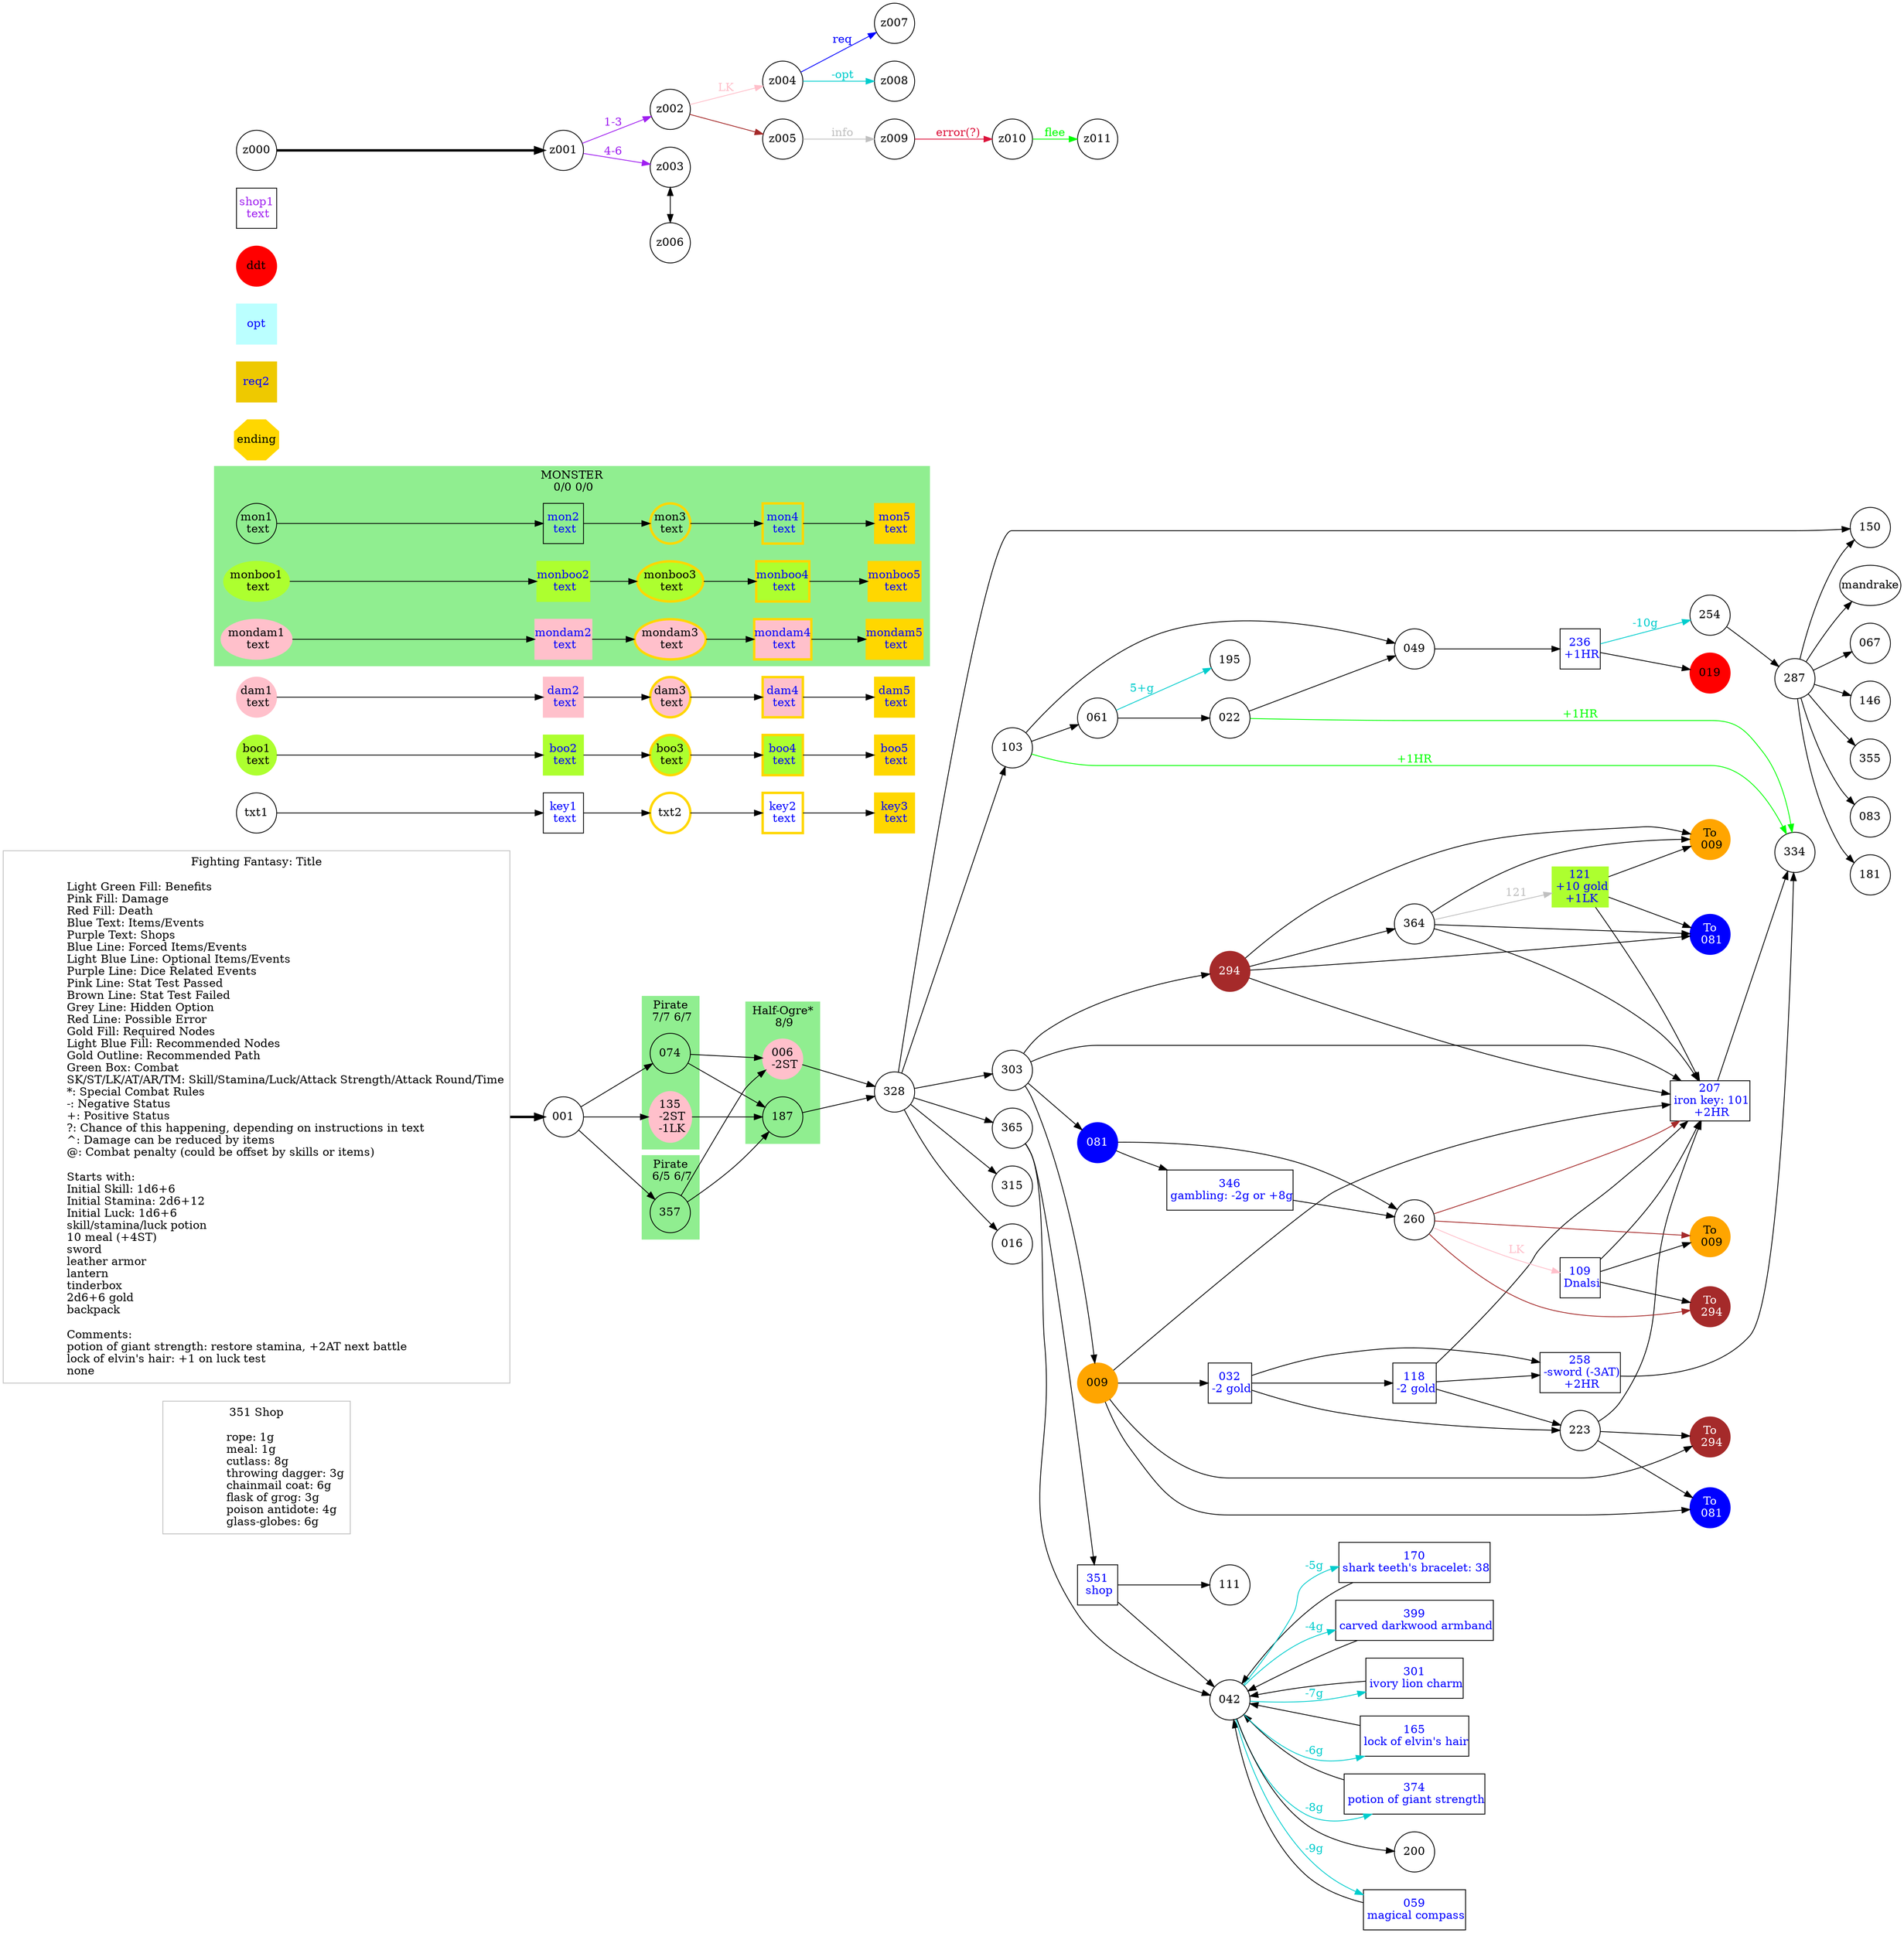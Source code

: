 digraph "Fighting Fantasy: Bloodbones --/26/07" {
	// graph defaults
	rankdir=LR
	mclimit=20
	nodesep=.3 // changes horizontal separation of nodes
	ranksep=.4 // changes vertical separation of nodes
	node [height=.7
		width=.7
		shape=ellipse
		margin=0]
	edge[weight=5]
	
	shop [label = "351 Shop\n\n \
		rope: 1g\l \
		meal: 1g\l \
		cutlass: 8g\l \
		throwing dagger: 3g\l \
		chainmail coat: 6g\l \
		flask of grog: 3g\l \
		poison antidote: 4g\l \
		glass-globes: 6g\l"
		color = "gray"
		shape = "box"
		margin = 0.1]

	// a box for a graph label
	// note that you can override the defaults set above
	myTitle [label = "Fighting Fantasy: Title\n\n \
		Light Green Fill: Benefits\l \
		Pink Fill: Damage\l \
		Red Fill: Death\l \
		Blue Text: Items/Events\l \
		Purple Text: Shops\l \
		Blue Line: Forced Items/Events\l \
		Light Blue Line: Optional Items/Events\l \
		Purple Line: Dice Related Events\l \
		Pink Line: Stat Test Passed\l \
		Brown Line: Stat Test Failed\l \
		Grey Line: Hidden Option\l \
		Red Line: Possible Error\l \
		Gold Fill: Required Nodes\l \
		Light Blue Fill: Recommended Nodes\l \
		Gold Outline: Recommended Path\l \
		Green Box: Combat\l \
		SK/ST/LK/AT/AR/TM: Skill/Stamina/Luck/Attack Strength/Attack Round/Time\l \
		*: Special Combat Rules\l \
		-: Negative Status\l \
		+: Positive Status\l \
		?: Chance of this happening, depending on instructions in text\l \
		^: Damage can be reduced by items\l \
		@: Combat penalty (could be offset by skills or items)\l\l \
		Starts with:\l \
		Initial Skill: 1d6+6 \l \
		Initial Stamina: 2d6+12\l \
		Initial Luck: 1d6+6\l \
		skill/stamina/luck potion\l \
		10 meal (+4ST)\l \
		sword\l \
		leather armor\l \
		lantern\l \
		tinderbox\l \
		2d6+6 gold\l \
		backpack\l\l \
		Comments:\l \
		potion of giant strength: restore stamina, +2AT next battle\l \
		lock of elvin's hair: +1 on luck test\l \
		none\l"
		color = "gray"
		shape = "box"
		margin = 0.1]

	subgraph Required {
		node [style = "filled" color = "gold" fillcolor = "gold" fontcolor = "blue" shape = "rect"]
		key3
		boo5
		dam5
		monboo5
		mondam5
		mon5
		ending [fontcolor = "black" shape = "octagon"]
	}

	subgraph Required2 {
		node [style = "filled" color = "gold2" fillcolor = "gold2" fontcolor = "blue" shape = "rect"]
		req2
	}

	subgraph Recommended {
		node [penwidth = 3 color = "gold"]
		txt2
		key2 [shape = "rect" fontcolor = "blue"]
		boo3 [style = "filled" fillcolor = "greenyellow"]
		boo4 [style = "filled" fillcolor = "greenyellow"]
		dam3 [style = "filled" fillcolor = "pink"]
		dam4 [style = "filled" fillcolor = "pink"]
		monboo3 [style = "filled" fillcolor = "greenyellow"]
		monboo4 [style = "filled" fillcolor = "greenyellow"]
		mondam3 [style = "filled" fillcolor = "pink"]
		mondam4 [style = "filled" fillcolor = "pink"]
		mon3
		mon4
	}
	
	subgraph Optional {
		node [style = "filled" color = "paleturquoise1" fillcolor = "paleturquoise1" fontcolor = "blue" shape = "rect"]
		opt
	}

	subgraph Combat {
		style = "filled" color = "palegreen2"
		subgraph cluster_MONSTER {
			label = "MONSTER\n 0/0 0/0"
			mon1 [label = "\N\n text"]
			mon2 [shape = "rect" fontcolor = "blue" label = "\N\n text"]
			mon3 [label = "\N\n text"]
			mon4 [shape = "rect" fontcolor = "blue" label = "\N\n text"]
			mon5 [shape = "rect" fontcolor = "blue" label = "\N\n text"]
			monboo1 [style = "filled" color = "greenyellow" label = "\N\n text"]
			monboo2 [shape = "rect" style = "filled" color = "greenyellow" fontcolor = "blue" label = "\N\n text"]
			monboo3 [label = "\N\n text"]
			monboo4 [shape = "rect" fontcolor = "blue" label = "\N\n text"]
			monboo5 [shape = "rect" fontcolor = "blue" label = "\N\n text"]
			mondam1 [style = "filled" color = "pink" label = "\N\n text"]
			mondam2 [shape = "rect" style = "filled" color = "pink" fontcolor = "blue" label = "\N\n text"]
			mondam3 [label = "\N\n text"]
			mondam4 [shape = "rect" fontcolor = "blue" label = "\N\n text"]
			mondam5 [shape = "rect" fontcolor = "blue" label = "\N\n text"]
		}

		subgraph cluster_PIRATE {
			label = "Pirate\n 7/7 6/7"
			074
			135 [style = "filled" color = "pink" label = "\N\n -2ST\n -1LK"]
		}
		subgraph cluster_PIRATE2 {
			label = "Pirate\n 6/5 6/7"
			357
		}
		subgraph cluster_HALF_OGRE {
			label = "Half-Ogre*\n 8/9"
			006 [style = "filled" color = "pink" label = "\N\n -2ST"]
			187
		}
	}

	subgraph Death {
		node [style = "filled" color = "red"]
		ddt
		019
	}

	subgraph Boost {
		node [style = "filled" color = "greenyellow"]
		boo1 [label = "\N\n text"]
		boo2 [shape = "rect" fontcolor = "blue" label = "\N\n text"]
		boo3 [label = "\N\n text"]
		boo4 [shape = "rect" fontcolor = "blue" label = "\N\n text"]
		boo5 [shape = "rect" fontcolor = "blue" label = "\N\n text"]
		121 [shape = "rect" fontcolor = "blue" label = "\N\n +10 gold\n +1LK"]
	}

	subgraph Damage {
		node [style = "filled" color = "pink"]
		dam1 [label = "\N\n text"]
		dam2 [shape = "rect" fontcolor = "blue" label = "\N\n text"]
		dam3 [label = "\N\n text"]
		dam4 [shape = "rect" fontcolor = "blue" label = "\N\n text"]
		dam5 [shape = "rect" fontcolor = "blue" label = "\N\n text"]
	}

	subgraph Key_Item {
		node [fontcolor = "blue" shape = "rect"]
		key1 [label = "\N\n text"]
		key2 [label = "\N\n text"]
		key3 [label = "\N\n text"]
		032 [label = "\N\n -2 gold"]
		059 [label = "\N\n magical compass"]
		109 [label = "\N\n Dnalsi"]
		118 [label = "\N\n -2 gold"]
		165 [label = "\N\n lock of elvin's hair"]
		170 [label = "\N\n shark teeth's bracelet: 38"]
		207 [label = "\N\n iron key: 101\n +2HR"]
		258 [label = "\N\n -sword (-3AT)\n +2HR"]
		236 [label = "\N\n +1HR"]
		301 [label = "\N\n ivory lion charm"]
		346 [label = "\N\n gambling: -2g or +8g"]
		351 [label = "\N\n shop"]
		374 [label = "\N\n potion of giant strength"]
		399 [label = "\N\n carved darkwood armband"]
	}
	
	subgraph Shop {
		node [fontcolor = "purple" shape = "rect"]
		shop1 [label = "\N\n text"]
	}

	mon1 -> mon2 -> mon3 -> mon4 -> mon5
	boo1 -> boo2 -> boo3 -> boo4 -> boo5
	dam1 -> dam2 -> dam3 -> dam4 -> dam5
	txt1 -> key1 -> txt2 -> key2 -> key3
	monboo1 -> monboo2 -> monboo3 -> monboo4 -> monboo5
	mondam1 -> mondam2 -> mondam3 -> mondam4 -> mondam5

	z000 -> z001 [penwidth = 3]
	z001 -> z002 [color = "purple" fontcolor = "purple" label = "1-3"]
	z001 -> z003 [color = "purple" fontcolor = "purple" label = "4-6"]
	z002 -> z004 [color = "pink" fontcolor = "pink" label = "LK"]
	z002 -> z005 [color = "brown" fontcolor = "brown"]
	z003 -> z006 [dir = "both"]
	z004 -> z007 [color = "blue" fontcolor = "blue" label = "req"]
	z004 -> z008 [color = "cyan3" fontcolor = "cyan3" label = "-opt"]
	z005 -> z009 [color = "grey" fontcolor = "grey" label = "info"]
	z009 -> z010 [color = "crimson" fontcolor = "crimson" label = "error(?)"]
	z010 -> z011 [color = "green" fontcolor = "green" label = "flee"]
	{
		rank = same
		z003
		z006
	}
	
	subgraph ArrowOfProvidence {
		node [style = "filled" color = "blue" fontcolor = "white"]
		081
		081.1 [label = "To\n 081"]
		081.3 [label = "To\n 081"]
	}
	
	subgraph CalabriusCalculator {
		node [style = "filled" color = "brown" fontcolor = "white"]
		294
		294.2 [label = "To\n 294"]
		294.3 [label = "To\n 294"]
	}
	
	subgraph AmazingArmando {
		node [style = "filled" color = "orange"]
		009
		009.1 [label = "To\n 009"]
		009.2 [label = "To\n 009"]
	}
	
	myTitle -> 001 [penwidth = 3]
	001 -> 135
	001 -> 357
	001 -> 074
//	002 -> 
//	003 -> 
//	004 -> 
//	005 -> 
	006 -> 328
//	007 -> 
//	008 -> 
	009 -> 032
	009 -> 081.3
	009 -> 294.3
	009 -> 207
//	010 -> 
//	011 -> 
//	012 -> 
//	013 -> 
//	014 -> 
//	015 -> 
//	016 -> 
//	017 -> 
//	018 -> 
//	019 -> 
//	020 -> 
//	021 -> 
	022 -> 049
	022 -> 334 [color = "green" fontcolor = "green" label = "+1HR"]
//	023 -> 
//	024 -> 
//	025 -> 
//	026 -> 
//	027 -> 
//	028 -> 
//	029 -> 
//	030 -> 
//	031 -> 
	032 -> 258
	032 -> 118
	032 -> 223
//	033 -> 
//	034 -> 
//	035 -> 
//	036 -> 
//	037 -> 
//	038 -> 
//	039 -> 
//	040 -> 
//	041 -> 
	042 -> 301 [color = "cyan3" fontcolor = "cyan3" label = "-7g"]
	042 -> 170 [color = "cyan3" fontcolor = "cyan3" label = "-5g"]
	042 -> 059 [color = "cyan3" fontcolor = "cyan3" label = "-9g"]
	042 -> 374 [color = "cyan3" fontcolor = "cyan3" label = "-8g"]
	042 -> 165 [color = "cyan3" fontcolor = "cyan3" label = "-6g"]
	042 -> 399 [color = "cyan3" fontcolor = "cyan3" label = "-4g"]
	042 -> 200
//	043 -> 
//	044 -> 
//	045 -> 
//	046 -> 
//	047 -> 
//	048 -> 
	049 -> 236
//	050 -> 
//	051 -> 
//	052 -> 
//	053 -> 
//	054 -> 
//	055 -> 
//	056 -> 
//	057 -> 
//	058 -> 
	059 -> 042
//	060 -> 
	061 -> 022
	061 -> 195 [color = "cyan3" fontcolor = "cyan3" label = "5+g"]
//	062 -> 
//	063 -> 
//	064 -> 
//	065 -> 
//	066 -> 
//	067 -> 
//	068 -> 
//	069 -> 
//	070 -> 
//	071 -> 
//	072 -> 
//	073 -> 
	074 -> 187
	074 -> 006
//	075 -> 
//	076 -> 
//	077 -> 
//	078 -> 
//	079 -> 
//	080 -> 
	081 -> 346
	081 -> 260
//	082 -> 
//	083 -> 
//	084 -> 
//	085 -> 
//	086 -> 
//	087 -> 
//	088 -> 
//	089 -> 
//	090 -> 
//	091 -> 
//	092 -> 
//	093 -> 
//	094 -> 
//	095 -> 
//	096 -> 
//	097 -> 
//	098 -> 
//	099 -> 
//	100 -> 
//	101 -> 
//	102 -> 
	103 -> 061
	103 -> 049
	103 -> 334 [color = "green" fontcolor = "green" label = "+1HR"]
//	104 -> 
//	105 -> 
//	106 -> 
//	107 -> 
//	108 -> 
	109 -> 294.2
	109 -> 009.2
	109 -> 207
//	110 -> 
//	111 -> 
//	112 -> 
//	113 -> 
//	114 -> 
//	115 -> 
//	116 -> 
//	117 -> 
	118 -> 258
	118 -> 223
	118 -> 207
//	119 -> 
//	120 -> 
	121 -> 081.1
	121 -> 009.1
	121 -> 207
//	122 -> 
//	123 -> 
//	124 -> 
//	125 -> 
//	126 -> 
//	127 -> 
//	128 -> 
//	129 -> 
//	130 -> 
//	131 -> 
//	132 -> 
//	133 -> 
//	134 -> 
	135 -> 187
//	136 -> 
//	137 -> 
//	138 -> 
//	139 -> 
//	140 -> 
//	141 -> 
//	142 -> 
//	143 -> 
//	144 -> 
//	145 -> 
//	146 -> 
//	147 -> 
//	148 -> 
//	149 -> 
//	150 -> 
//	151 -> 
//	152 -> 
//	153 -> 
//	154 -> 
//	155 -> 
//	156 -> 
//	157 -> 
//	158 -> 
//	159 -> 
//	160 -> 
//	161 -> 
//	162 -> 
//	163 -> 
//	164 -> 
	165 -> 042
//	166 -> 
//	167 -> 
//	168 -> 
//	169 -> 
	170 -> 042
//	171 -> 
//	172 -> 
//	173 -> 
//	174 -> 
//	175 -> 
//	176 -> 
//	177 -> 
//	178 -> 
//	179 -> 
//	180 -> 
//	181 -> 
//	182 -> 
//	183 -> 
//	184 -> 
//	185 -> 
//	186 -> 
	187 -> 328
//	188 -> 
//	189 -> 
//	190 -> 
//	191 -> 
//	192 -> 
//	193 -> 
//	194 -> 
//	195 -> 
//	196 -> 
//	197 -> 
//	198 -> 
//	199 -> 
//	200 -> 
//	201 -> 
//	202 -> 
//	203 -> 
//	204 -> 
//	205 -> 
//	206 -> 
	207 -> 334
//	208 -> 
//	209 -> 
//	210 -> 
//	211 -> 
//	212 -> 
//	213 -> 
//	214 -> 
//	215 -> 
//	216 -> 
//	217 -> 
//	218 -> 
//	219 -> 
//	220 -> 
//	221 -> 
//	222 -> 
	223 -> 081.3
	223 -> 294.3
	223 -> 207
//	224 -> 
//	225 -> 
//	226 -> 
//	227 -> 
//	228 -> 
//	229 -> 
//	230 -> 
//	231 -> 
//	232 -> 
//	233 -> 
//	234 -> 
//	235 -> 
	236 -> 254 [color = "cyan3" fontcolor = "cyan3" label = "-10g"]
	236 -> 019
//	237 -> 
//	238 -> 
//	239 -> 
//	240 -> 
//	241 -> 
//	242 -> 
//	243 -> 
//	244 -> 
//	245 -> 
//	246 -> 
//	247 -> 
//	248 -> 
//	249 -> 
//	250 -> 
//	251 -> 
//	252 -> 
//	253 -> 
	254 -> 287
//	255 -> 
//	256 -> 
//	257 -> 
	258 -> 334
//	259 -> 
	260 -> 109 [color = "pink" fontcolor = "pink" label = "LK"]
	260 -> 009.2 [color = "brown" fontcolor = "brown"]
	260 -> 294.2 [color = "brown" fontcolor = "brown"]
	260 -> 207 [color = "brown" fontcolor = "brown"]
//	261 -> 
//	262 -> 
//	263 -> 
//	264 -> 
//	265 -> 
//	266 -> 
//	267 -> 
//	268 -> 
//	269 -> 
//	270 -> 
//	271 -> 
//	272 -> 
//	273 -> 
//	274 -> 
//	275 -> 
//	276 -> 
//	277 -> 
//	278 -> 
//	279 -> 
//	280 -> 
//	281 -> 
//	282 -> 
//	283 -> 
//	284 -> 
//	285 -> 
//	286 -> 
	287 -> mandrake
	287 -> 067
	287 -> 146
	287 -> 355
	287 -> 150
	287 -> 083
	287 -> 181
//	288 -> 
//	289 -> 
//	290 -> 
//	291 -> 
//	292 -> 
//	293 -> 
	294 -> 364
	294 -> 081.1
	294 -> 009.1
	294 -> 207
//	295 -> 
//	296 -> 
//	297 -> 
//	298 -> 
//	299 -> 
//	300 -> 
	301 -> 042
//	302 -> 
	303 -> 081
	303 -> 294
	303 -> 009
	303 -> 207
//	304 -> 
//	305 -> 
//	306 -> 
//	307 -> 
//	308 -> 
//	309 -> 
//	310 -> 
//	311 -> 
//	312 -> 
//	313 -> 
//	314 -> 
//	315 -> 
//	316 -> 
//	317 -> 
//	318 -> 
//	319 -> 
//	320 -> 
//	321 -> 
//	322 -> 
//	323 -> 
//	324 -> 
//	325 -> 
//	326 -> 
//	327 -> 
	328 -> 150
	328 -> 303
	328 -> 365
	328 -> 315
	328 -> 103
	328 -> 016
//	329 -> 
//	330 -> 
//	331 -> 
//	332 -> 
//	333 -> 
//	334 -> 
//	335 -> 
//	336 -> 
//	337 -> 
//	338 -> 
//	339 -> 
//	340 -> 
//	341 -> 
//	342 -> 
//	343 -> 
//	344 -> 
//	345 -> 
	346 -> 260
//	347 -> 
//	348 -> 
//	349 -> 
//	350 -> 
	351 -> 042
	351 -> 111
//	352 -> 
//	353 -> 
//	354 -> 
//	355 -> 
//	356 -> 
	357 -> 006
	357 -> 187
//	358 -> 
//	359 -> 
//	360 -> 
//	361 -> 
//	362 -> 
//	363 -> 
	364 -> 121 [color = "grey" fontcolor = "grey" label = "121"]
	364 -> 081.1
	364 -> 009.1
	364 -> 207
	365 -> 351
	365 -> 042
//	366 -> 
//	367 -> 
//	368 -> 
//	369 -> 
//	370 -> 
//	371 -> 
//	372 -> 
//	373 -> 
	374 -> 042
//	375 -> 
//	376 -> 
//	377 -> 
//	378 -> 
//	379 -> 
//	380 -> 
//	381 -> 
//	382 -> 
//	383 -> 
//	384 -> 
//	385 -> 
//	386 -> 
//	387 -> 
//	388 -> 
//	389 -> 
//	390 -> 
//	391 -> 
//	392 -> 
//	393 -> 
//	394 -> 
//	395 -> 
//	396 -> 
//	397 -> 
//	398 -> 
	399 -> 042
//	400 -> 
}
